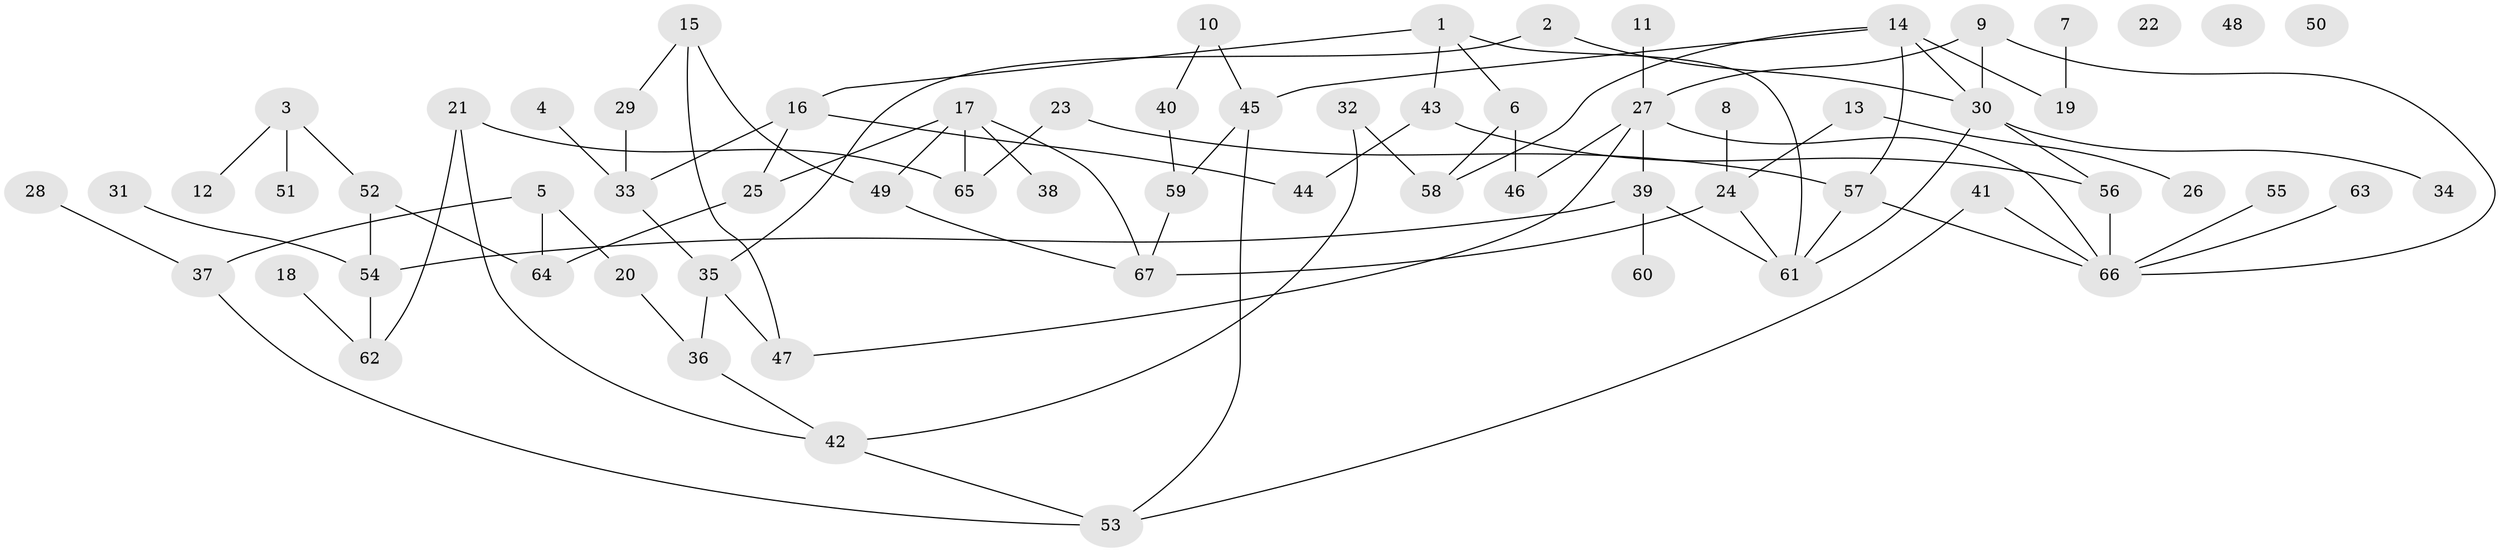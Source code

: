 // Generated by graph-tools (version 1.1) at 2025/13/03/09/25 04:13:14]
// undirected, 67 vertices, 89 edges
graph export_dot {
graph [start="1"]
  node [color=gray90,style=filled];
  1;
  2;
  3;
  4;
  5;
  6;
  7;
  8;
  9;
  10;
  11;
  12;
  13;
  14;
  15;
  16;
  17;
  18;
  19;
  20;
  21;
  22;
  23;
  24;
  25;
  26;
  27;
  28;
  29;
  30;
  31;
  32;
  33;
  34;
  35;
  36;
  37;
  38;
  39;
  40;
  41;
  42;
  43;
  44;
  45;
  46;
  47;
  48;
  49;
  50;
  51;
  52;
  53;
  54;
  55;
  56;
  57;
  58;
  59;
  60;
  61;
  62;
  63;
  64;
  65;
  66;
  67;
  1 -- 6;
  1 -- 16;
  1 -- 43;
  1 -- 61;
  2 -- 30;
  2 -- 35;
  3 -- 12;
  3 -- 51;
  3 -- 52;
  4 -- 33;
  5 -- 20;
  5 -- 37;
  5 -- 64;
  6 -- 46;
  6 -- 58;
  7 -- 19;
  8 -- 24;
  9 -- 27;
  9 -- 30;
  9 -- 66;
  10 -- 40;
  10 -- 45;
  11 -- 27;
  13 -- 24;
  13 -- 26;
  14 -- 19;
  14 -- 30;
  14 -- 45;
  14 -- 57;
  14 -- 58;
  15 -- 29;
  15 -- 47;
  15 -- 49;
  16 -- 25;
  16 -- 33;
  16 -- 44;
  17 -- 25;
  17 -- 38;
  17 -- 49;
  17 -- 65;
  17 -- 67;
  18 -- 62;
  20 -- 36;
  21 -- 42;
  21 -- 62;
  21 -- 65;
  23 -- 57;
  23 -- 65;
  24 -- 61;
  24 -- 67;
  25 -- 64;
  27 -- 39;
  27 -- 46;
  27 -- 47;
  27 -- 66;
  28 -- 37;
  29 -- 33;
  30 -- 34;
  30 -- 56;
  30 -- 61;
  31 -- 54;
  32 -- 42;
  32 -- 58;
  33 -- 35;
  35 -- 36;
  35 -- 47;
  36 -- 42;
  37 -- 53;
  39 -- 54;
  39 -- 60;
  39 -- 61;
  40 -- 59;
  41 -- 53;
  41 -- 66;
  42 -- 53;
  43 -- 44;
  43 -- 56;
  45 -- 53;
  45 -- 59;
  49 -- 67;
  52 -- 54;
  52 -- 64;
  54 -- 62;
  55 -- 66;
  56 -- 66;
  57 -- 61;
  57 -- 66;
  59 -- 67;
  63 -- 66;
}
